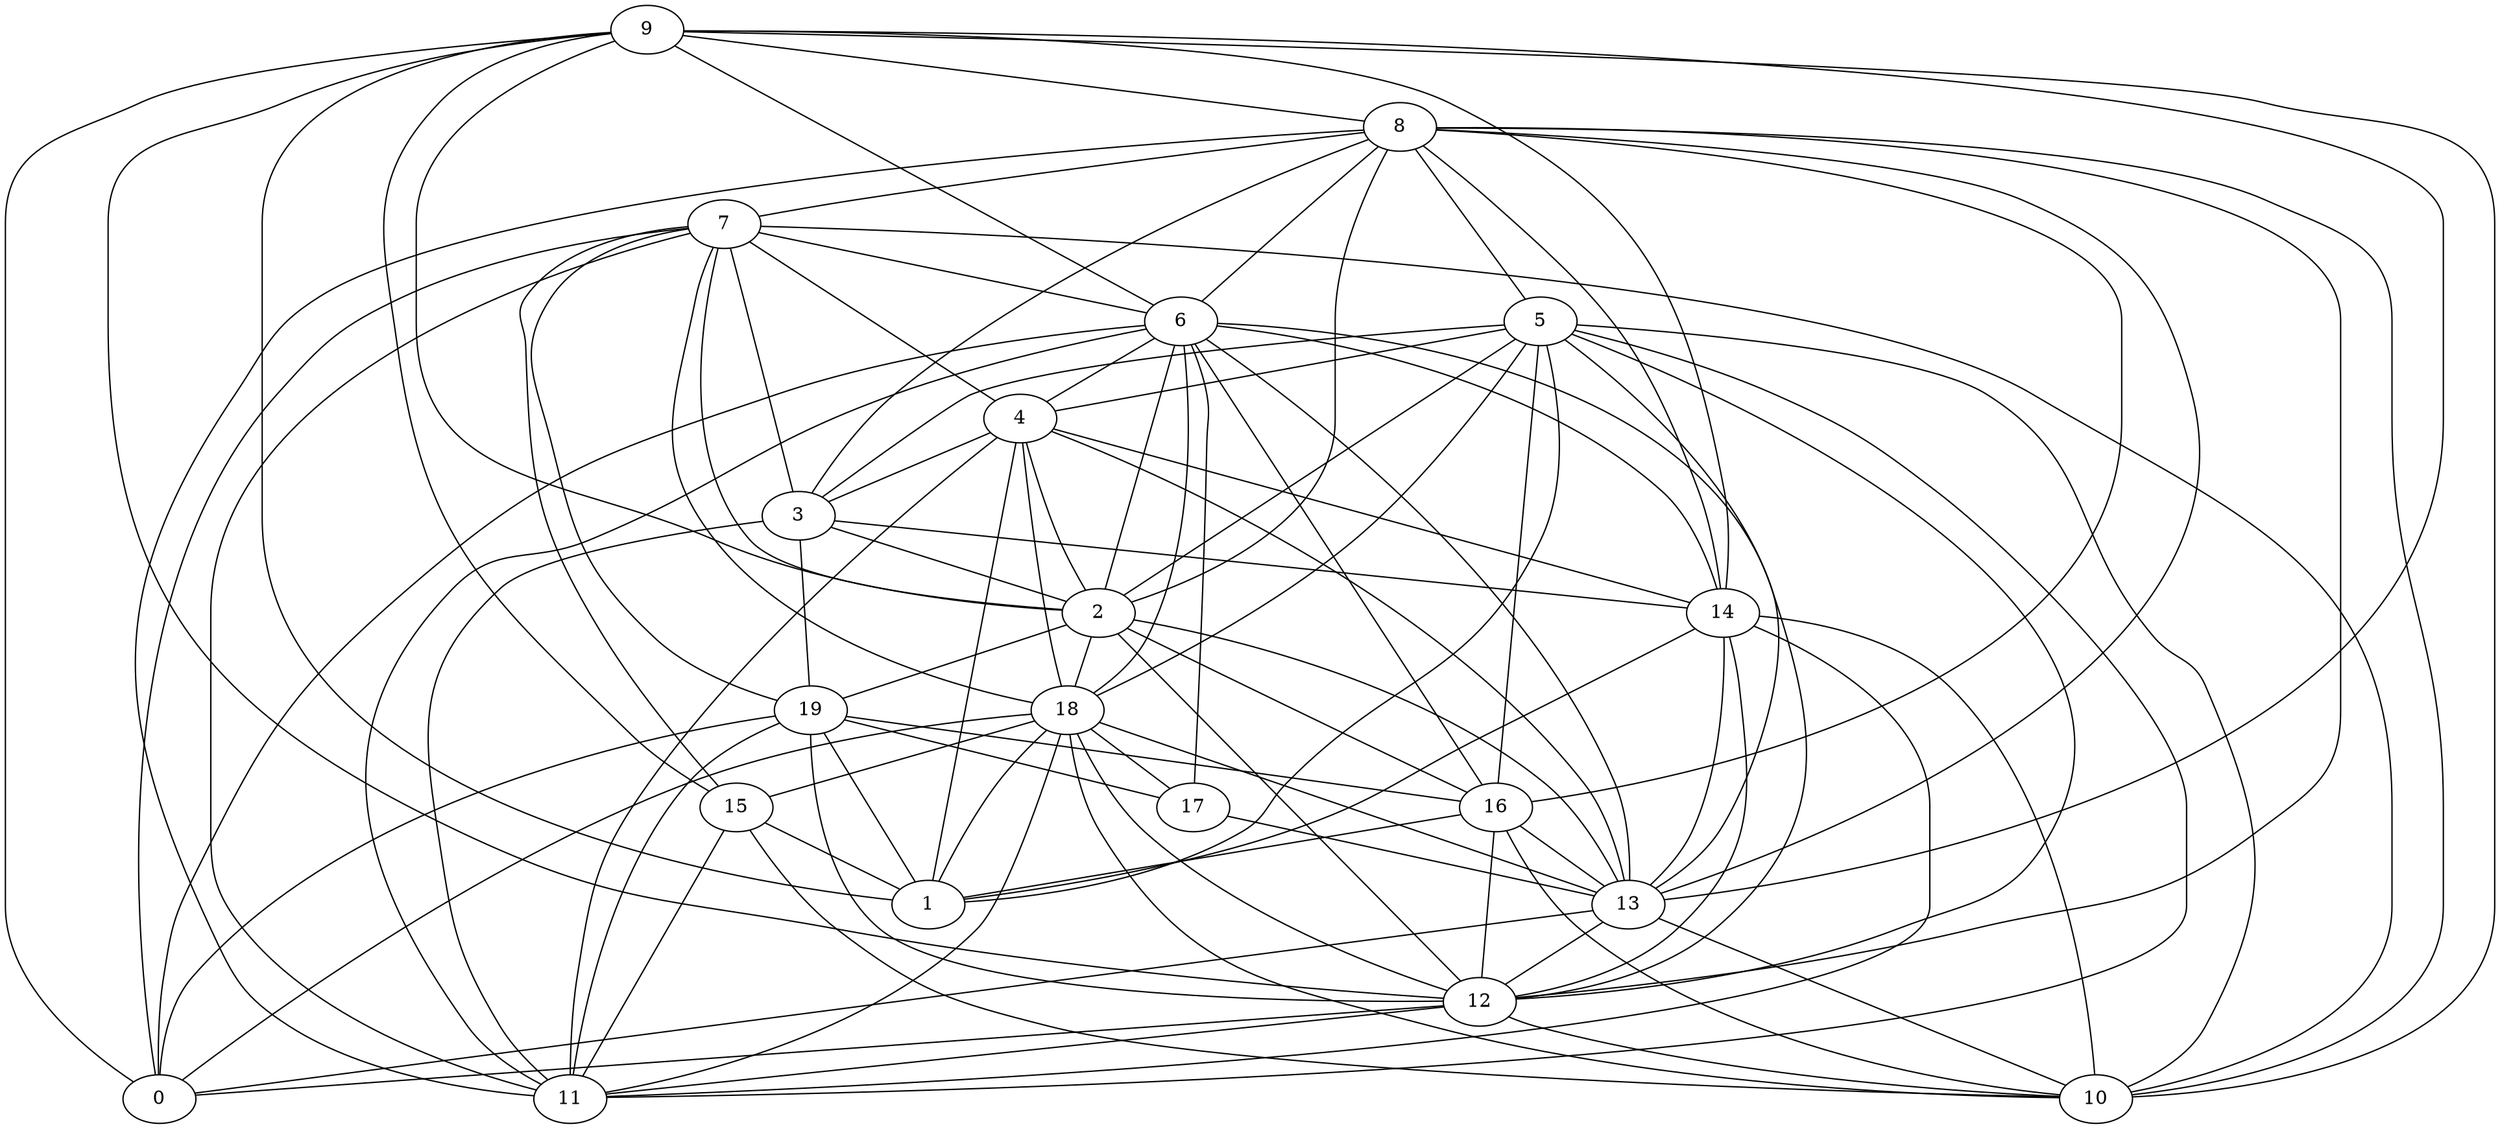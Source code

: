 digraph GG_graph {

subgraph G_graph {
edge [color = black]
"2" -> "19" [dir = none]
"2" -> "13" [dir = none]
"19" -> "17" [dir = none]
"19" -> "0" [dir = none]
"6" -> "16" [dir = none]
"6" -> "12" [dir = none]
"6" -> "13" [dir = none]
"4" -> "11" [dir = none]
"4" -> "2" [dir = none]
"4" -> "1" [dir = none]
"5" -> "1" [dir = none]
"5" -> "11" [dir = none]
"5" -> "10" [dir = none]
"5" -> "13" [dir = none]
"9" -> "0" [dir = none]
"9" -> "1" [dir = none]
"9" -> "6" [dir = none]
"8" -> "14" [dir = none]
"8" -> "13" [dir = none]
"8" -> "3" [dir = none]
"3" -> "2" [dir = none]
"16" -> "12" [dir = none]
"12" -> "10" [dir = none]
"12" -> "0" [dir = none]
"18" -> "10" [dir = none]
"18" -> "11" [dir = none]
"15" -> "10" [dir = none]
"15" -> "11" [dir = none]
"13" -> "0" [dir = none]
"17" -> "13" [dir = none]
"7" -> "3" [dir = none]
"7" -> "11" [dir = none]
"7" -> "10" [dir = none]
"14" -> "1" [dir = none]
"14" -> "11" [dir = none]
"14" -> "12" [dir = none]
"14" -> "13" [dir = none]
"14" -> "10" [dir = none]
"5" -> "16" [dir = none]
"18" -> "1" [dir = none]
"12" -> "11" [dir = none]
"7" -> "6" [dir = none]
"4" -> "3" [dir = none]
"5" -> "2" [dir = none]
"8" -> "2" [dir = none]
"6" -> "18" [dir = none]
"6" -> "4" [dir = none]
"5" -> "4" [dir = none]
"8" -> "7" [dir = none]
"5" -> "3" [dir = none]
"6" -> "2" [dir = none]
"7" -> "18" [dir = none]
"13" -> "10" [dir = none]
"5" -> "12" [dir = none]
"18" -> "12" [dir = none]
"8" -> "5" [dir = none]
"8" -> "10" [dir = none]
"18" -> "0" [dir = none]
"3" -> "19" [dir = none]
"4" -> "13" [dir = none]
"4" -> "14" [dir = none]
"9" -> "14" [dir = none]
"7" -> "0" [dir = none]
"6" -> "11" [dir = none]
"9" -> "10" [dir = none]
"8" -> "16" [dir = none]
"18" -> "13" [dir = none]
"6" -> "0" [dir = none]
"2" -> "16" [dir = none]
"16" -> "1" [dir = none]
"7" -> "2" [dir = none]
"5" -> "18" [dir = none]
"9" -> "15" [dir = none]
"6" -> "17" [dir = none]
"8" -> "6" [dir = none]
"19" -> "1" [dir = none]
"16" -> "13" [dir = none]
"9" -> "13" [dir = none]
"8" -> "11" [dir = none]
"7" -> "4" [dir = none]
"3" -> "14" [dir = none]
"18" -> "17" [dir = none]
"16" -> "10" [dir = none]
"19" -> "11" [dir = none]
"3" -> "11" [dir = none]
"9" -> "8" [dir = none]
"18" -> "15" [dir = none]
"6" -> "14" [dir = none]
"19" -> "12" [dir = none]
"9" -> "2" [dir = none]
"2" -> "18" [dir = none]
"8" -> "12" [dir = none]
"7" -> "15" [dir = none]
"2" -> "12" [dir = none]
"7" -> "19" [dir = none]
"19" -> "16" [dir = none]
"13" -> "12" [dir = none]
"15" -> "1" [dir = none]
"4" -> "18" [dir = none]
"9" -> "12" [dir = none]
}

}
